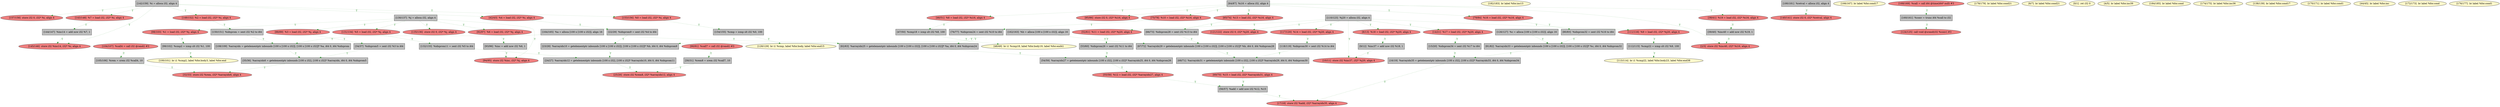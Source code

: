 
digraph G {


node200 [fillcolor=grey,label="[80/83]  %idxprom32 = sext i32 %16 to i64",shape=rectangle,style=filled ]
node198 [fillcolor=grey,label="[56/57]  %add = add nsw i32 %12, %15",shape=rectangle,style=filled ]
node197 [fillcolor=lightcoral,label="[69/70]  %15 = load i32, i32* %arrayidx31, align 4",shape=ellipse,style=filled ]
node196 [fillcolor=grey,label="[118/119]  %idxprom30 = sext i32 %14 to i64",shape=rectangle,style=filled ]
node195 [fillcolor=lemonchiffon,label="[182/183]  br label %for.inc13",shape=ellipse,style=filled ]
node194 [fillcolor=grey,label="[180/181]  %retval = alloca i32, align 4",shape=rectangle,style=filled ]
node192 [fillcolor=grey,label="[66/73]  %idxprom28 = sext i32 %13 to i64",shape=rectangle,style=filled ]
node186 [fillcolor=lightcoral,label="[75/78]  %10 = load i32, i32* %i16, align 4",shape=ellipse,style=filled ]
node140 [fillcolor=grey,label="[130/137]  %j = alloca i32, align 4",shape=rectangle,style=filled ]
node132 [fillcolor=grey,label="[108/109]  %arrayidx = getelementptr inbounds [100 x [100 x i32]], [100 x [100 x i32]]* %a, i64 0, i64 %idxprom",shape=rectangle,style=filled ]
node160 [fillcolor=lemonchiffon,label="[166/167]  br label %for.cond17",shape=ellipse,style=filled ]
node131 [fillcolor=lightcoral,label="[104/107]  %call4 = call i32 @rand() #3",shape=ellipse,style=filled ]
node128 [fillcolor=lightcoral,label="[92/97]  %6 = load i32, i32* %j, align 4",shape=ellipse,style=filled ]
node167 [fillcolor=grey,label="[24/27]  %arrayidx12 = getelementptr inbounds [100 x i32], [100 x i32]* %arrayidx10, i64 0, i64 %idxprom11",shape=rectangle,style=filled ]
node127 [fillcolor=lightcoral,label="[90/91]  %call7 = call i32 @rand() #3",shape=ellipse,style=filled ]
node166 [fillcolor=lightcoral,label="[168/169]  %call = call i64 @time(i64* null) #3",shape=ellipse,style=filled ]
node126 [fillcolor=lightcoral,label="[88/89]  %3 = load i32, i32* %j, align 4",shape=ellipse,style=filled ]
node149 [fillcolor=grey,label="[15/20]  %idxprom34 = sext i32 %17 to i64",shape=rectangle,style=filled ]
node182 [fillcolor=grey,label="[9/12]  %inc37 = add nsw i32 %18, 1",shape=rectangle,style=filled ]
node136 [fillcolor=grey,label="[23/28]  %arrayidx10 = getelementptr inbounds [100 x [100 x i32]], [100 x [100 x i32]]* %b, i64 0, i64 %idxprom9",shape=rectangle,style=filled ]
node184 [fillcolor=lemonchiffon,label="[178/179]  br label %for.cond21",shape=ellipse,style=filled ]
node193 [fillcolor=grey,label="[67/72]  %arrayidx29 = getelementptr inbounds [100 x [100 x i32]], [100 x [100 x i32]]* %b, i64 0, i64 %idxprom28",shape=rectangle,style=filled ]
node191 [fillcolor=lightcoral,label="[65/74]  %13 = load i32, i32* %i16, align 4",shape=ellipse,style=filled ]
node161 [fillcolor=lightcoral,label="[153/156]  %0 = load i32, i32* %i, align 4",shape=ellipse,style=filled ]
node125 [fillcolor=grey,label="[64/87]  %i16 = alloca i32, align 4",shape=rectangle,style=filled ]
node189 [fillcolor=grey,label="[53/60]  %idxprom26 = sext i32 %11 to i64",shape=rectangle,style=filled ]
node124 [fillcolor=grey,label="[62/63]  %arrayidx25 = getelementptr inbounds [100 x [100 x i32]], [100 x [100 x i32]]* %a, i64 0, i64 %idxprom24",shape=rectangle,style=filled ]
node111 [fillcolor=lemonchiffon,label="[6/7]  br label %for.cond21",shape=ellipse,style=filled ]
node108 [fillcolor=lemonchiffon,label="[0/1]  ret i32 0",shape=ellipse,style=filled ]
node135 [fillcolor=grey,label="[126/127]  %c = alloca [100 x [100 x i32]], align 16",shape=rectangle,style=filled ]
node163 [fillcolor=lightcoral,label="[131/134]  %5 = load i32, i32* %j, align 4",shape=ellipse,style=filled ]
node110 [fillcolor=lemonchiffon,label="[4/5]  br label %for.inc39",shape=ellipse,style=filled ]
node137 [fillcolor=lightcoral,label="[25/26]  store i32 %rem8, i32* %arrayidx12, align 4",shape=ellipse,style=filled ]
node114 [fillcolor=grey,label="[22/29]  %idxprom9 = sext i32 %4 to i64",shape=rectangle,style=filled ]
node153 [fillcolor=lightcoral,label="[149/152]  %2 = load i32, i32* %i, align 4",shape=ellipse,style=filled ]
node123 [fillcolor=lightcoral,label="[52/61]  %11 = load i32, i32* %j20, align 4",shape=ellipse,style=filled ]
node138 [fillcolor=lightcoral,label="[94/95]  store i32 %inc, i32* %j, align 4",shape=ellipse,style=filled ]
node133 [fillcolor=grey,label="[110/123]  %j20 = alloca i32, align 4",shape=rectangle,style=filled ]
node158 [fillcolor=grey,label="[162/163]  %b = alloca [100 x [100 x i32]], align 16",shape=rectangle,style=filled ]
node199 [fillcolor=lemonchiffon,label="[184/185]  br label %for.cond",shape=ellipse,style=filled ]
node162 [fillcolor=lightcoral,label="[135/136]  store i32 0, i32* %j, align 4",shape=ellipse,style=filled ]
node143 [fillcolor=lightcoral,label="[17/18]  store i32 %add, i32* %arrayidx35, align 4",shape=ellipse,style=filled ]
node188 [fillcolor=lightcoral,label="[10/11]  store i32 %inc37, i32* %j20, align 4",shape=ellipse,style=filled ]
node165 [fillcolor=grey,label="[132/133]  %idxprom11 = sext i32 %5 to i64",shape=rectangle,style=filled ]
node120 [fillcolor=lightcoral,label="[42/43]  %4 = load i32, i32* %i, align 4",shape=ellipse,style=filled ]
node187 [fillcolor=lightcoral,label="[55/58]  %12 = load i32, i32* %arrayidx27, align 4",shape=ellipse,style=filled ]
node177 [fillcolor=lemonchiffon,label="[174/175]  br label %for.inc36",shape=ellipse,style=filled ]
node118 [fillcolor=grey,label="[34/37]  %idxprom5 = sext i32 %3 to i64",shape=rectangle,style=filled ]
node155 [fillcolor=grey,label="[35/36]  %arrayidx6 = getelementptr inbounds [100 x i32], [100 x i32]* %arrayidx, i64 0, i64 %idxprom5",shape=rectangle,style=filled ]
node185 [fillcolor=lightcoral,label="[79/84]  %16 = load i32, i32* %i16, align 4",shape=ellipse,style=filled ]
node119 [fillcolor=lightcoral,label="[38/41]  %19 = load i32, i32* %i16, align 4",shape=ellipse,style=filled ]
node141 [fillcolor=lemonchiffon,label="[138/139]  br label %for.cond17",shape=ellipse,style=filled ]
node142 [fillcolor=grey,label="[93/96]  %inc = add nsw i32 %6, 1",shape=rectangle,style=filled ]
node139 [fillcolor=lemonchiffon,label="[128/129]  br i1 %cmp, label %for.body, label %for.end15",shape=ellipse,style=filled ]
node168 [fillcolor=lemonchiffon,label="[170/171]  br label %for.cond1",shape=ellipse,style=filled ]
node112 [fillcolor=lightcoral,label="[8/13]  %18 = load i32, i32* %j20, align 4",shape=ellipse,style=filled ]
node121 [fillcolor=lemonchiffon,label="[44/45]  br label %for.inc",shape=ellipse,style=filled ]
node173 [fillcolor=lightcoral,label="[145/146]  store i32 %inc14, i32* %i, align 4",shape=ellipse,style=filled ]
node115 [fillcolor=grey,label="[16/19]  %arrayidx35 = getelementptr inbounds [100 x i32], [100 x i32]* %arrayidx33, i64 0, i64 %idxprom34",shape=rectangle,style=filled ]
node144 [fillcolor=lemonchiffon,label="[100/101]  br i1 %cmp2, label %for.body3, label %for.end",shape=ellipse,style=filled ]
node145 [fillcolor=lightcoral,label="[140/141]  store i32 0, i32* %retval, align 4",shape=ellipse,style=filled ]
node190 [fillcolor=grey,label="[39/40]  %inc40 = add nsw i32 %19, 1",shape=rectangle,style=filled ]
node129 [fillcolor=grey,label="[54/59]  %arrayidx27 = getelementptr inbounds [100 x i32], [100 x i32]* %arrayidx25, i64 0, i64 %idxprom26",shape=rectangle,style=filled ]
node146 [fillcolor=grey,label="[76/77]  %idxprom24 = sext i32 %10 to i64",shape=rectangle,style=filled ]
node147 [fillcolor=grey,label="[105/106]  %rem = srem i32 %call4, 10",shape=rectangle,style=filled ]
node148 [fillcolor=grey,label="[81/82]  %arrayidx33 = getelementptr inbounds [100 x [100 x i32]], [100 x [100 x i32]]* %c, i64 0, i64 %idxprom32",shape=rectangle,style=filled ]
node116 [fillcolor=grey,label="[30/31]  %rem8 = srem i32 %call7, 10",shape=rectangle,style=filled ]
node172 [fillcolor=grey,label="[144/147]  %inc14 = add nsw i32 %7, 1",shape=rectangle,style=filled ]
node150 [fillcolor=lightcoral,label="[111/116]  %9 = load i32, i32* %j20, align 4",shape=ellipse,style=filled ]
node122 [fillcolor=lightcoral,label="[46/51]  %8 = load i32, i32* %i16, align 4",shape=ellipse,style=filled ]
node109 [fillcolor=lightcoral,label="[2/3]  store i32 %inc40, i32* %i16, align 4",shape=ellipse,style=filled ]
node151 [fillcolor=grey,label="[142/159]  %i = alloca i32, align 4",shape=rectangle,style=filled ]
node156 [fillcolor=grey,label="[150/151]  %idxprom = sext i32 %2 to i64",shape=rectangle,style=filled ]
node178 [fillcolor=lightcoral,label="[117/120]  %14 = load i32, i32* %j20, align 4",shape=ellipse,style=filled ]
node152 [fillcolor=grey,label="[160/161]  %conv = trunc i64 %call to i32",shape=rectangle,style=filled ]
node117 [fillcolor=lightcoral,label="[32/33]  store i32 %rem, i32* %arrayidx6, align 4",shape=ellipse,style=filled ]
node154 [fillcolor=grey,label="[99/102]  %cmp2 = icmp slt i32 %1, 100",shape=rectangle,style=filled ]
node157 [fillcolor=lemonchiffon,label="[113/114]  br i1 %cmp22, label %for.body23, label %for.end38",shape=ellipse,style=filled ]
node159 [fillcolor=grey,label="[164/165]  %a = alloca [100 x [100 x i32]], align 16",shape=rectangle,style=filled ]
node164 [fillcolor=grey,label="[112/115]  %cmp22 = icmp slt i32 %9, 100",shape=rectangle,style=filled ]
node176 [fillcolor=lightcoral,label="[85/86]  store i32 0, i32* %i16, align 4",shape=ellipse,style=filled ]
node174 [fillcolor=lemonchiffon,label="[172/173]  br label %for.cond",shape=ellipse,style=filled ]
node169 [fillcolor=grey,label="[154/155]  %cmp = icmp slt i32 %0, 100",shape=rectangle,style=filled ]
node130 [fillcolor=lightcoral,label="[98/103]  %1 = load i32, i32* %j, align 4",shape=ellipse,style=filled ]
node170 [fillcolor=grey,label="[47/50]  %cmp18 = icmp slt i32 %8, 100",shape=rectangle,style=filled ]
node171 [fillcolor=lightcoral,label="[143/148]  %7 = load i32, i32* %i, align 4",shape=ellipse,style=filled ]
node175 [fillcolor=lightcoral,label="[157/158]  store i32 0, i32* %i, align 4",shape=ellipse,style=filled ]
node134 [fillcolor=lightcoral,label="[124/125]  call void @srand(i32 %conv) #3",shape=ellipse,style=filled ]
node113 [fillcolor=lightcoral,label="[14/21]  %17 = load i32, i32* %j20, align 4",shape=ellipse,style=filled ]
node179 [fillcolor=lemonchiffon,label="[48/49]  br i1 %cmp18, label %for.body19, label %for.end41",shape=ellipse,style=filled ]
node180 [fillcolor=lemonchiffon,label="[176/177]  br label %for.cond1",shape=ellipse,style=filled ]
node181 [fillcolor=grey,label="[68/71]  %arrayidx31 = getelementptr inbounds [100 x i32], [100 x i32]* %arrayidx29, i64 0, i64 %idxprom30",shape=rectangle,style=filled ]
node183 [fillcolor=lightcoral,label="[121/122]  store i32 0, i32* %j20, align 4",shape=ellipse,style=filled ]

node181->node197 [style=dotted,color=forestgreen,label="T",fontcolor=forestgreen ]
node196->node181 [style=dotted,color=forestgreen,label="T",fontcolor=forestgreen ]
node189->node129 [style=dotted,color=forestgreen,label="T",fontcolor=forestgreen ]
node149->node115 [style=dotted,color=forestgreen,label="T",fontcolor=forestgreen ]
node150->node164 [style=dotted,color=forestgreen,label="T",fontcolor=forestgreen ]
node198->node143 [style=dotted,color=forestgreen,label="T",fontcolor=forestgreen ]
node163->node165 [style=dotted,color=forestgreen,label="T",fontcolor=forestgreen ]
node172->node173 [style=dotted,color=forestgreen,label="T",fontcolor=forestgreen ]
node171->node172 [style=dotted,color=forestgreen,label="T",fontcolor=forestgreen ]
node191->node192 [style=dotted,color=forestgreen,label="T",fontcolor=forestgreen ]
node142->node138 [style=dotted,color=forestgreen,label="T",fontcolor=forestgreen ]
node164->node157 [style=dotted,color=forestgreen,label="T",fontcolor=forestgreen ]
node159->node132 [style=dotted,color=forestgreen,label="T",fontcolor=forestgreen ]
node128->node142 [style=dotted,color=forestgreen,label="T",fontcolor=forestgreen ]
node140->node138 [style=dotted,color=forestgreen,label="T",fontcolor=forestgreen ]
node153->node156 [style=dotted,color=forestgreen,label="T",fontcolor=forestgreen ]
node158->node136 [style=dotted,color=forestgreen,label="T",fontcolor=forestgreen ]
node158->node193 [style=dotted,color=forestgreen,label="T",fontcolor=forestgreen ]
node125->node186 [style=dotted,color=forestgreen,label="T",fontcolor=forestgreen ]
node133->node188 [style=dotted,color=forestgreen,label="T",fontcolor=forestgreen ]
node170->node179 [style=dotted,color=forestgreen,label="T",fontcolor=forestgreen ]
node140->node128 [style=dotted,color=forestgreen,label="T",fontcolor=forestgreen ]
node125->node122 [style=dotted,color=forestgreen,label="T",fontcolor=forestgreen ]
node193->node181 [style=dotted,color=forestgreen,label="T",fontcolor=forestgreen ]
node169->node139 [style=dotted,color=forestgreen,label="T",fontcolor=forestgreen ]
node112->node182 [style=dotted,color=forestgreen,label="T",fontcolor=forestgreen ]
node192->node193 [style=dotted,color=forestgreen,label="T",fontcolor=forestgreen ]
node140->node126 [style=dotted,color=forestgreen,label="T",fontcolor=forestgreen ]
node133->node123 [style=dotted,color=forestgreen,label="T",fontcolor=forestgreen ]
node133->node113 [style=dotted,color=forestgreen,label="T",fontcolor=forestgreen ]
node115->node143 [style=dotted,color=forestgreen,label="T",fontcolor=forestgreen ]
node130->node154 [style=dotted,color=forestgreen,label="T",fontcolor=forestgreen ]
node136->node167 [style=dotted,color=forestgreen,label="T",fontcolor=forestgreen ]
node133->node112 [style=dotted,color=forestgreen,label="T",fontcolor=forestgreen ]
node135->node148 [style=dotted,color=forestgreen,label="T",fontcolor=forestgreen ]
node120->node114 [style=dotted,color=forestgreen,label="T",fontcolor=forestgreen ]
node182->node188 [style=dotted,color=forestgreen,label="T",fontcolor=forestgreen ]
node152->node134 [style=dotted,color=forestgreen,label="T",fontcolor=forestgreen ]
node123->node189 [style=dotted,color=forestgreen,label="T",fontcolor=forestgreen ]
node185->node200 [style=dotted,color=forestgreen,label="T",fontcolor=forestgreen ]
node127->node116 [style=dotted,color=forestgreen,label="T",fontcolor=forestgreen ]
node200->node148 [style=dotted,color=forestgreen,label="T",fontcolor=forestgreen ]
node166->node152 [style=dotted,color=forestgreen,label="T",fontcolor=forestgreen ]
node187->node198 [style=dotted,color=forestgreen,label="T",fontcolor=forestgreen ]
node167->node137 [style=dotted,color=forestgreen,label="T",fontcolor=forestgreen ]
node148->node115 [style=dotted,color=forestgreen,label="T",fontcolor=forestgreen ]
node140->node162 [style=dotted,color=forestgreen,label="T",fontcolor=forestgreen ]
node125->node119 [style=dotted,color=forestgreen,label="T",fontcolor=forestgreen ]
node114->node136 [style=dotted,color=forestgreen,label="T",fontcolor=forestgreen ]
node113->node149 [style=dotted,color=forestgreen,label="T",fontcolor=forestgreen ]
node133->node183 [style=dotted,color=forestgreen,label="T",fontcolor=forestgreen ]
node129->node187 [style=dotted,color=forestgreen,label="T",fontcolor=forestgreen ]
node133->node150 [style=dotted,color=forestgreen,label="T",fontcolor=forestgreen ]
node155->node117 [style=dotted,color=forestgreen,label="T",fontcolor=forestgreen ]
node146->node124 [style=dotted,color=forestgreen,label="T",fontcolor=forestgreen ]
node124->node129 [style=dotted,color=forestgreen,label="T",fontcolor=forestgreen ]
node125->node176 [style=dotted,color=forestgreen,label="T",fontcolor=forestgreen ]
node165->node167 [style=dotted,color=forestgreen,label="T",fontcolor=forestgreen ]
node126->node118 [style=dotted,color=forestgreen,label="T",fontcolor=forestgreen ]
node194->node145 [style=dotted,color=forestgreen,label="T",fontcolor=forestgreen ]
node161->node169 [style=dotted,color=forestgreen,label="T",fontcolor=forestgreen ]
node151->node173 [style=dotted,color=forestgreen,label="T",fontcolor=forestgreen ]
node122->node170 [style=dotted,color=forestgreen,label="T",fontcolor=forestgreen ]
node140->node130 [style=dotted,color=forestgreen,label="T",fontcolor=forestgreen ]
node186->node146 [style=dotted,color=forestgreen,label="T",fontcolor=forestgreen ]
node154->node144 [style=dotted,color=forestgreen,label="T",fontcolor=forestgreen ]
node119->node190 [style=dotted,color=forestgreen,label="T",fontcolor=forestgreen ]
node151->node153 [style=dotted,color=forestgreen,label="T",fontcolor=forestgreen ]
node190->node109 [style=dotted,color=forestgreen,label="T",fontcolor=forestgreen ]
node125->node185 [style=dotted,color=forestgreen,label="T",fontcolor=forestgreen ]
node151->node161 [style=dotted,color=forestgreen,label="T",fontcolor=forestgreen ]
node125->node191 [style=dotted,color=forestgreen,label="T",fontcolor=forestgreen ]
node178->node196 [style=dotted,color=forestgreen,label="T",fontcolor=forestgreen ]
node140->node163 [style=dotted,color=forestgreen,label="T",fontcolor=forestgreen ]
node151->node175 [style=dotted,color=forestgreen,label="T",fontcolor=forestgreen ]
node147->node117 [style=dotted,color=forestgreen,label="T",fontcolor=forestgreen ]
node151->node171 [style=dotted,color=forestgreen,label="T",fontcolor=forestgreen ]
node131->node147 [style=dotted,color=forestgreen,label="T",fontcolor=forestgreen ]
node133->node178 [style=dotted,color=forestgreen,label="T",fontcolor=forestgreen ]
node156->node132 [style=dotted,color=forestgreen,label="T",fontcolor=forestgreen ]
node197->node198 [style=dotted,color=forestgreen,label="T",fontcolor=forestgreen ]
node159->node124 [style=dotted,color=forestgreen,label="T",fontcolor=forestgreen ]
node118->node155 [style=dotted,color=forestgreen,label="T",fontcolor=forestgreen ]
node151->node120 [style=dotted,color=forestgreen,label="T",fontcolor=forestgreen ]
node116->node137 [style=dotted,color=forestgreen,label="T",fontcolor=forestgreen ]
node132->node155 [style=dotted,color=forestgreen,label="T",fontcolor=forestgreen ]
node125->node109 [style=dotted,color=forestgreen,label="T",fontcolor=forestgreen ]


}
